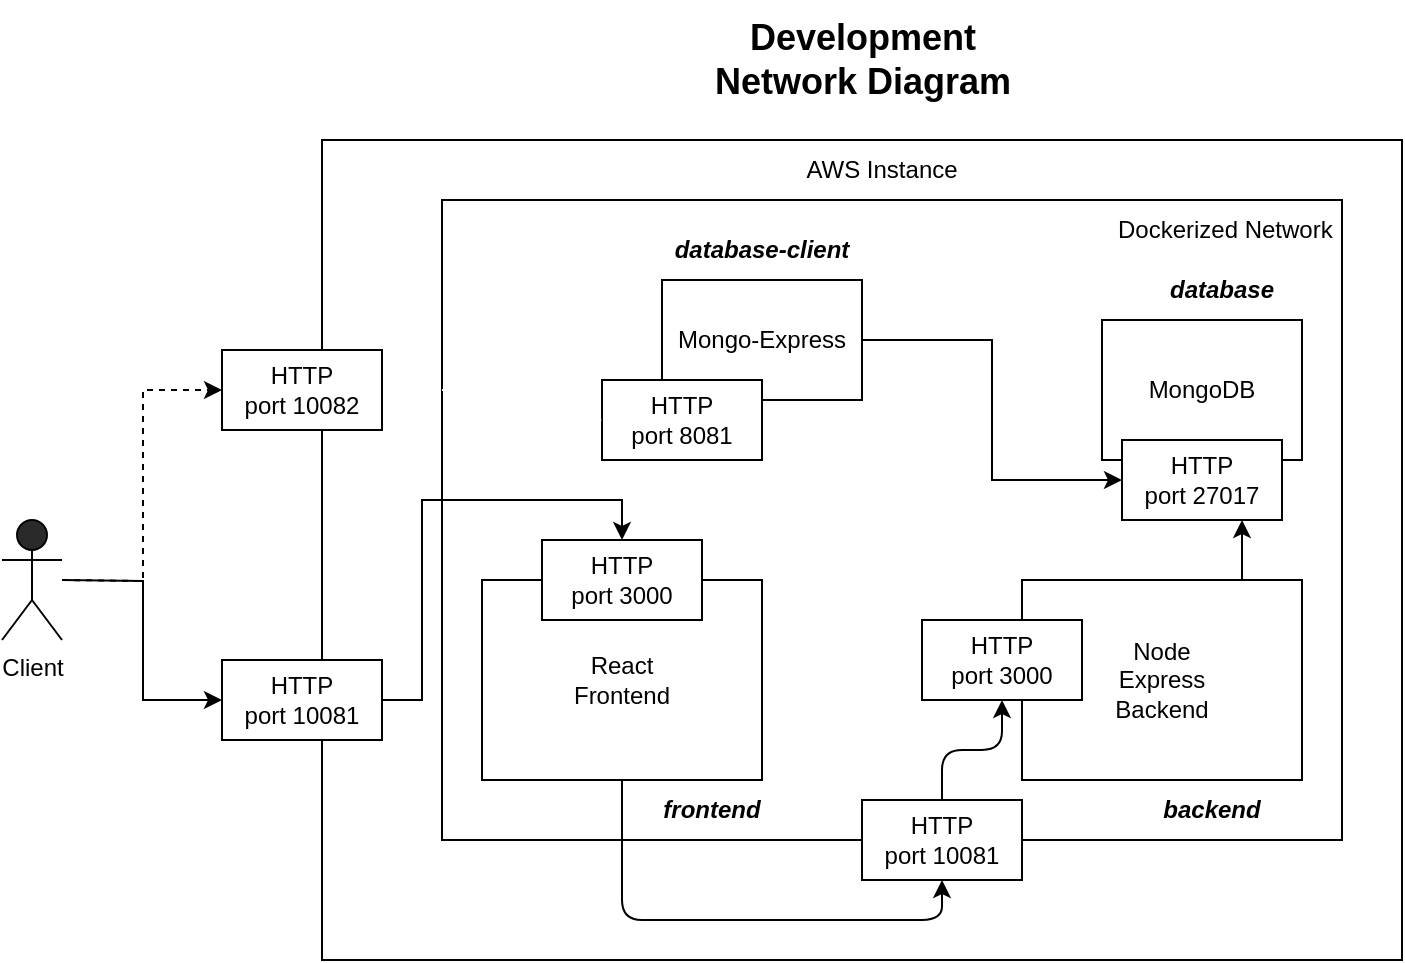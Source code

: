 <mxfile>
    <diagram id="gngNFLOF8Vnj-Zqpzfh-" name="Page-1">
        <mxGraphModel dx="804" dy="396" grid="1" gridSize="10" guides="1" tooltips="1" connect="1" arrows="1" fold="1" page="1" pageScale="1" pageWidth="827" pageHeight="1169" background="#ffffff" math="0" shadow="0">
            <root>
                <mxCell id="0"/>
                <mxCell id="1" parent="0"/>
                <mxCell id="2" value="" style="rounded=0;whiteSpace=wrap;html=1;" parent="1" vertex="1">
                    <mxGeometry x="210" y="110" width="540" height="410" as="geometry"/>
                </mxCell>
                <mxCell id="6" style="edgeStyle=orthogonalEdgeStyle;rounded=0;html=1;entryX=0;entryY=0.5;jettySize=auto;orthogonalLoop=1;strokeColor=#000000;" parent="1" target="4" edge="1">
                    <mxGeometry relative="1" as="geometry">
                        <mxPoint x="80" y="330" as="sourcePoint"/>
                    </mxGeometry>
                </mxCell>
                <mxCell id="27" style="edgeStyle=orthogonalEdgeStyle;rounded=0;html=1;entryX=0;entryY=0.5;entryDx=0;entryDy=0;strokeColor=#000000;dashed=1;" parent="1" target="24" edge="1">
                    <mxGeometry relative="1" as="geometry">
                        <mxPoint x="80" y="330" as="sourcePoint"/>
                    </mxGeometry>
                </mxCell>
                <mxCell id="3" value="Client" style="shape=umlActor;verticalLabelPosition=bottom;labelBackgroundColor=#ffffff;verticalAlign=top;html=1;fillColor=#2A2A2A;strokeColor=#030303;" parent="1" vertex="1">
                    <mxGeometry x="50" y="300" width="30" height="60" as="geometry"/>
                </mxCell>
                <mxCell id="4" value="HTTP&lt;div&gt;port 10081&lt;/div&gt;" style="rounded=0;whiteSpace=wrap;html=1;" parent="1" vertex="1">
                    <mxGeometry x="160" y="370" width="80" height="40" as="geometry"/>
                </mxCell>
                <mxCell id="5" value="" style="rounded=0;whiteSpace=wrap;html=1;" parent="1" vertex="1">
                    <mxGeometry x="270" y="140" width="450" height="320" as="geometry"/>
                </mxCell>
                <mxCell id="39" style="edgeStyle=orthogonalEdgeStyle;html=1;entryX=0.5;entryY=1;entryDx=0;entryDy=0;exitX=0.5;exitY=1;exitDx=0;exitDy=0;" edge="1" parent="1" source="8" target="38">
                    <mxGeometry relative="1" as="geometry">
                        <Array as="points">
                            <mxPoint x="360" y="500"/>
                            <mxPoint x="520" y="500"/>
                        </Array>
                    </mxGeometry>
                </mxCell>
                <mxCell id="8" value="React&lt;div&gt;Frontend&lt;/div&gt;" style="rounded=0;whiteSpace=wrap;html=1;" parent="1" vertex="1">
                    <mxGeometry x="290" y="330" width="140" height="100" as="geometry"/>
                </mxCell>
                <mxCell id="22" style="edgeStyle=orthogonalEdgeStyle;rounded=0;html=1;exitX=0.75;exitY=0;entryX=0.75;entryY=1;jettySize=auto;orthogonalLoop=1;" parent="1" source="9" target="18" edge="1">
                    <mxGeometry relative="1" as="geometry"/>
                </mxCell>
                <mxCell id="9" value="Node&lt;div&gt;Express&lt;/div&gt;&lt;div&gt;Backend&lt;/div&gt;" style="rounded=0;whiteSpace=wrap;html=1;" parent="1" vertex="1">
                    <mxGeometry x="560" y="330" width="140" height="100" as="geometry"/>
                </mxCell>
                <mxCell id="10" value="MongoDB" style="rounded=0;whiteSpace=wrap;html=1;" parent="1" vertex="1">
                    <mxGeometry x="600" y="200" width="100" height="70" as="geometry"/>
                </mxCell>
                <mxCell id="21" style="edgeStyle=orthogonalEdgeStyle;rounded=0;html=1;exitX=1;exitY=0.5;entryX=0;entryY=0.5;jettySize=auto;orthogonalLoop=1;" parent="1" source="11" target="18" edge="1">
                    <mxGeometry relative="1" as="geometry"/>
                </mxCell>
                <mxCell id="11" value="Mongo-Express" style="rounded=0;whiteSpace=wrap;html=1;" parent="1" vertex="1">
                    <mxGeometry x="380" y="180" width="100" height="60" as="geometry"/>
                </mxCell>
                <mxCell id="13" value="HTTP&lt;div&gt;port 3000&lt;/div&gt;" style="rounded=0;whiteSpace=wrap;html=1;" parent="1" vertex="1">
                    <mxGeometry x="320" y="310" width="80" height="40" as="geometry"/>
                </mxCell>
                <mxCell id="15" value="HTTP&lt;div&gt;port 3000&lt;/div&gt;" style="rounded=0;whiteSpace=wrap;html=1;" parent="1" vertex="1">
                    <mxGeometry x="510" y="350" width="80" height="40" as="geometry"/>
                </mxCell>
                <mxCell id="18" value="HTTP&lt;div&gt;port 27017&lt;/div&gt;" style="rounded=0;whiteSpace=wrap;html=1;" parent="1" vertex="1">
                    <mxGeometry x="610" y="260" width="80" height="40" as="geometry"/>
                </mxCell>
                <mxCell id="19" value="HTTP&lt;div&gt;port 8081&lt;/div&gt;" style="rounded=0;whiteSpace=wrap;html=1;" parent="1" vertex="1">
                    <mxGeometry x="350" y="230" width="80" height="40" as="geometry"/>
                </mxCell>
                <mxCell id="23" style="edgeStyle=orthogonalEdgeStyle;rounded=0;html=1;exitX=1;exitY=0.5;entryX=0.5;entryY=0;jettySize=auto;orthogonalLoop=1;entryDx=0;entryDy=0;" parent="1" source="4" target="13" edge="1">
                    <mxGeometry relative="1" as="geometry">
                        <Array as="points">
                            <mxPoint x="260" y="390"/>
                            <mxPoint x="260" y="290"/>
                            <mxPoint x="360" y="290"/>
                        </Array>
                        <mxPoint x="290" y="200" as="targetPoint"/>
                    </mxGeometry>
                </mxCell>
                <mxCell id="26" style="edgeStyle=orthogonalEdgeStyle;rounded=0;html=1;exitX=1;exitY=0.5;exitDx=0;exitDy=0;entryX=0;entryY=0.5;entryDx=0;entryDy=0;strokeColor=#FFFFFF;dashed=1;" parent="1" source="24" target="19" edge="1">
                    <mxGeometry relative="1" as="geometry">
                        <Array as="points">
                            <mxPoint x="290" y="235"/>
                            <mxPoint x="290" y="250"/>
                        </Array>
                        <mxPoint x="310" y="220" as="targetPoint"/>
                    </mxGeometry>
                </mxCell>
                <mxCell id="24" value="HTTP&lt;div&gt;port 10082&lt;/div&gt;" style="rounded=0;whiteSpace=wrap;html=1;" parent="1" vertex="1">
                    <mxGeometry x="160" y="215" width="80" height="40" as="geometry"/>
                </mxCell>
                <mxCell id="28" value="&amp;nbsp;Dockerized Network" style="text;html=1;strokeColor=none;fillColor=none;align=center;verticalAlign=middle;whiteSpace=wrap;rounded=0;" parent="1" vertex="1">
                    <mxGeometry x="600" y="140" width="120" height="30" as="geometry"/>
                </mxCell>
                <mxCell id="30" value="AWS Instance" style="text;html=1;strokeColor=none;fillColor=none;align=center;verticalAlign=middle;whiteSpace=wrap;rounded=0;" parent="1" vertex="1">
                    <mxGeometry x="430" y="110" width="120" height="30" as="geometry"/>
                </mxCell>
                <mxCell id="32" value="&lt;b&gt;&lt;i&gt;database-client&lt;/i&gt;&lt;/b&gt;" style="text;html=1;strokeColor=none;fillColor=none;align=center;verticalAlign=middle;whiteSpace=wrap;rounded=0;" parent="1" vertex="1">
                    <mxGeometry x="385" y="150" width="90" height="30" as="geometry"/>
                </mxCell>
                <mxCell id="33" value="&lt;b&gt;&lt;i&gt;frontend&lt;/i&gt;&lt;/b&gt;" style="text;html=1;strokeColor=none;fillColor=none;align=center;verticalAlign=middle;whiteSpace=wrap;rounded=0;" parent="1" vertex="1">
                    <mxGeometry x="360" y="430" width="90" height="30" as="geometry"/>
                </mxCell>
                <mxCell id="34" value="&lt;b&gt;&lt;i&gt;backend&lt;/i&gt;&lt;/b&gt;" style="text;html=1;strokeColor=none;fillColor=none;align=center;verticalAlign=middle;whiteSpace=wrap;rounded=0;" parent="1" vertex="1">
                    <mxGeometry x="610" y="430" width="90" height="30" as="geometry"/>
                </mxCell>
                <mxCell id="35" value="&lt;b&gt;&lt;i&gt;database&lt;/i&gt;&lt;/b&gt;" style="text;html=1;strokeColor=none;fillColor=none;align=center;verticalAlign=middle;whiteSpace=wrap;rounded=0;" parent="1" vertex="1">
                    <mxGeometry x="615" y="170" width="90" height="30" as="geometry"/>
                </mxCell>
                <mxCell id="36" value="&lt;font style=&quot;font-size: 18px&quot;&gt;&lt;b&gt;Development&lt;br&gt;Network Diagram&lt;/b&gt;&lt;/font&gt;" style="text;html=1;strokeColor=none;fillColor=none;align=center;verticalAlign=middle;whiteSpace=wrap;rounded=0;fontColor=#000000;" parent="1" vertex="1">
                    <mxGeometry x="400.5" y="40" width="159" height="60" as="geometry"/>
                </mxCell>
                <mxCell id="40" style="edgeStyle=orthogonalEdgeStyle;html=1;exitX=0.5;exitY=0;exitDx=0;exitDy=0;" edge="1" parent="1" source="38" target="15">
                    <mxGeometry relative="1" as="geometry"/>
                </mxCell>
                <mxCell id="38" value="HTTP&lt;div&gt;port 10081&lt;/div&gt;" style="rounded=0;whiteSpace=wrap;html=1;" vertex="1" parent="1">
                    <mxGeometry x="480" y="440" width="80" height="40" as="geometry"/>
                </mxCell>
            </root>
        </mxGraphModel>
    </diagram>
</mxfile>